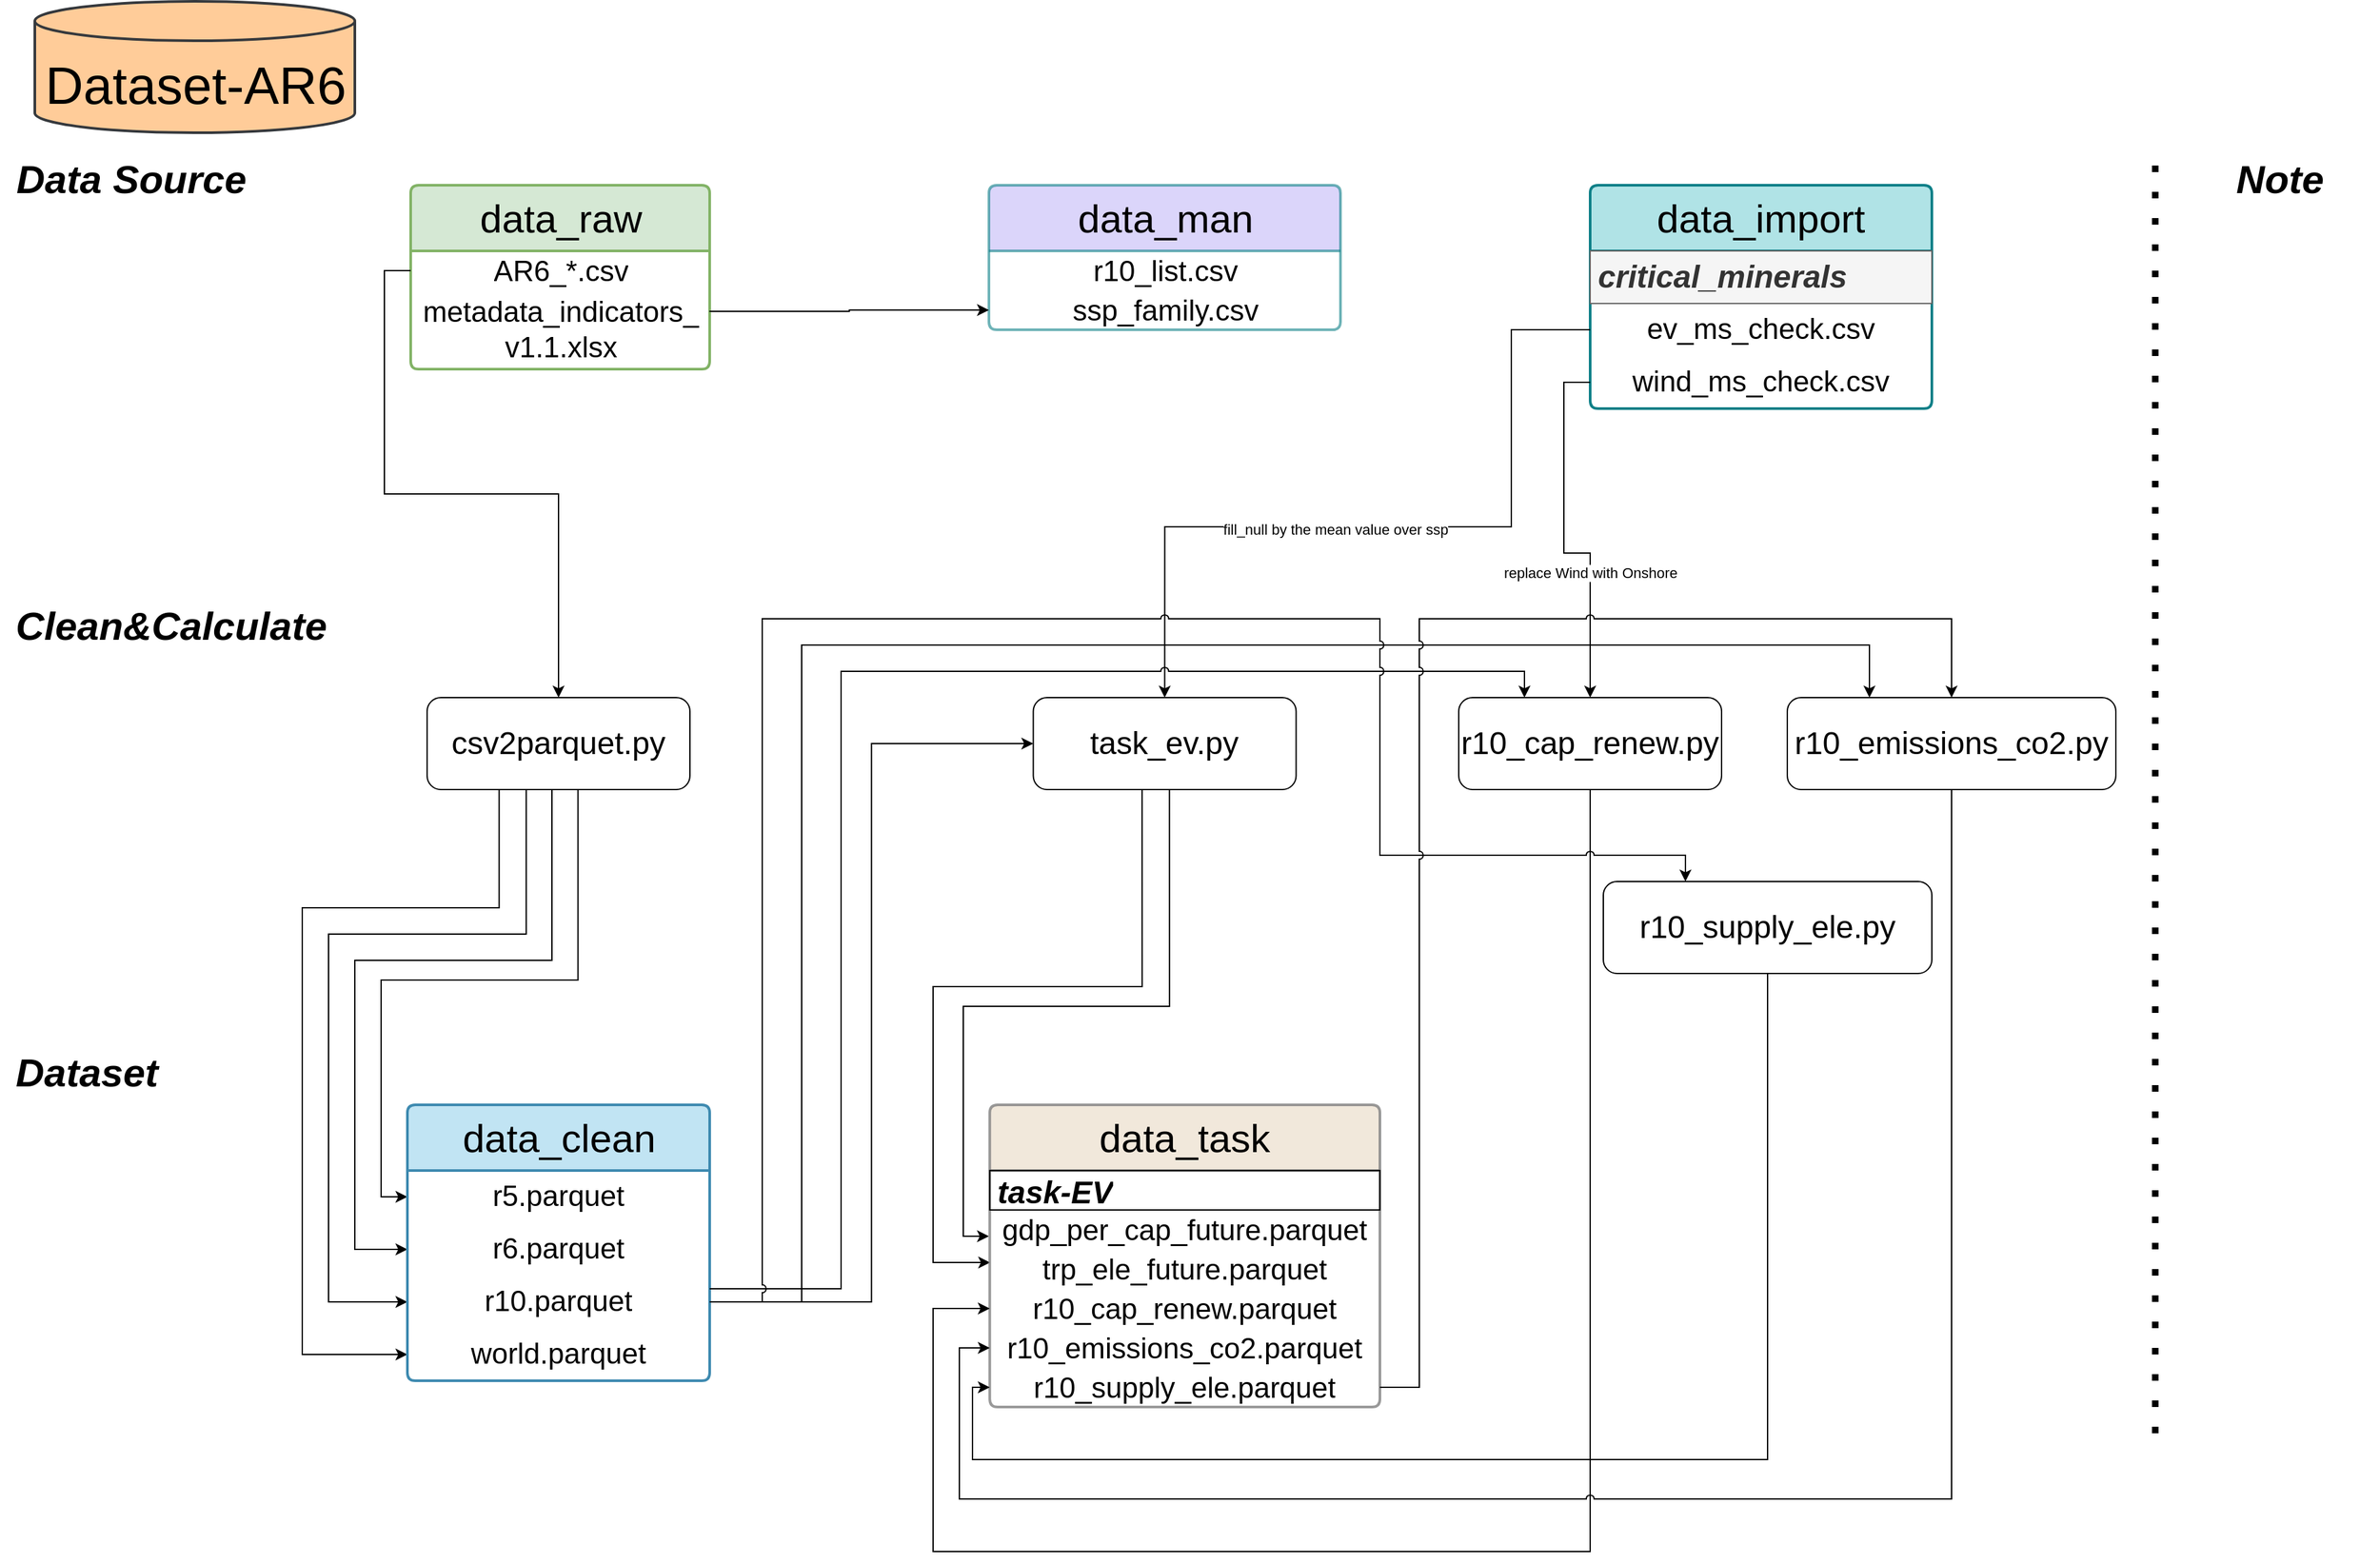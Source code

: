 <mxfile version="24.2.5" type="device">
  <diagram id="C5RBs43oDa-KdzZeNtuy" name="Page-1">
    <mxGraphModel dx="2949" dy="2783" grid="1" gridSize="10" guides="1" tooltips="1" connect="1" arrows="1" fold="1" page="1" pageScale="1" pageWidth="900" pageHeight="1600" math="0" shadow="0">
      <root>
        <mxCell id="WIyWlLk6GJQsqaUBKTNV-0" />
        <mxCell id="WIyWlLk6GJQsqaUBKTNV-1" parent="WIyWlLk6GJQsqaUBKTNV-0" />
        <mxCell id="0oKWe1tTrNoSyfwkLrH9-1" value="&lt;font style=&quot;font-size: 30px;&quot;&gt;&lt;i&gt;&lt;b&gt;Data Source&lt;/b&gt;&lt;/i&gt;&lt;/font&gt;" style="text;html=1;strokeColor=none;fillColor=none;align=center;verticalAlign=middle;whiteSpace=wrap;rounded=0;strokeWidth=10;movable=1;resizable=1;rotatable=1;deletable=1;editable=1;locked=0;connectable=1;" parent="WIyWlLk6GJQsqaUBKTNV-1" vertex="1">
          <mxGeometry x="-10" width="200" height="30" as="geometry" />
        </mxCell>
        <mxCell id="0oKWe1tTrNoSyfwkLrH9-2" value="&lt;font style=&quot;font-size: 30px;&quot;&gt;&lt;i&gt;&lt;b&gt;Dataset&lt;/b&gt;&lt;/i&gt;&lt;/font&gt;" style="text;html=1;strokeColor=none;fillColor=none;align=left;verticalAlign=middle;whiteSpace=wrap;rounded=0;strokeWidth=10;movable=1;resizable=1;rotatable=1;deletable=1;editable=1;locked=0;connectable=1;" parent="WIyWlLk6GJQsqaUBKTNV-1" vertex="1">
          <mxGeometry y="680" width="240" height="30" as="geometry" />
        </mxCell>
        <mxCell id="0oKWe1tTrNoSyfwkLrH9-3" value="&lt;font style=&quot;font-size: 30px;&quot;&gt;&lt;i&gt;&lt;b&gt;Clean&amp;amp;Calculate&lt;br&gt;&lt;/b&gt;&lt;/i&gt;&lt;/font&gt;" style="text;html=1;strokeColor=none;fillColor=none;align=left;verticalAlign=middle;whiteSpace=wrap;rounded=0;strokeWidth=10;movable=1;resizable=1;rotatable=1;deletable=1;editable=1;locked=0;connectable=1;" parent="WIyWlLk6GJQsqaUBKTNV-1" vertex="1">
          <mxGeometry y="340" width="200" height="30" as="geometry" />
        </mxCell>
        <mxCell id="l6j2kZSarTpanr10Rrqj-15" style="edgeStyle=orthogonalEdgeStyle;rounded=0;orthogonalLoop=1;jettySize=auto;html=1;exitX=0.574;exitY=0.995;exitDx=0;exitDy=0;entryX=0;entryY=0.5;entryDx=0;entryDy=0;fontFamily=Helvetica;fontSize=12;fontColor=default;fontStyle=0;exitPerimeter=0;" parent="WIyWlLk6GJQsqaUBKTNV-1" source="0oKWe1tTrNoSyfwkLrH9-20" target="l6j2kZSarTpanr10Rrqj-5" edge="1">
          <mxGeometry relative="1" as="geometry">
            <Array as="points">
              <mxPoint x="430" y="625" />
              <mxPoint x="280" y="625" />
              <mxPoint x="280" y="790" />
            </Array>
          </mxGeometry>
        </mxCell>
        <mxCell id="l6j2kZSarTpanr10Rrqj-16" style="edgeStyle=orthogonalEdgeStyle;rounded=0;orthogonalLoop=1;jettySize=auto;html=1;exitX=0.475;exitY=0.999;exitDx=0;exitDy=0;entryX=0;entryY=0.5;entryDx=0;entryDy=0;fontFamily=Helvetica;fontSize=12;fontColor=default;fontStyle=0;exitPerimeter=0;" parent="WIyWlLk6GJQsqaUBKTNV-1" source="0oKWe1tTrNoSyfwkLrH9-20" target="l6j2kZSarTpanr10Rrqj-12" edge="1">
          <mxGeometry relative="1" as="geometry">
            <Array as="points">
              <mxPoint x="410" y="610" />
              <mxPoint x="260" y="610" />
              <mxPoint x="260" y="830" />
            </Array>
          </mxGeometry>
        </mxCell>
        <mxCell id="l6j2kZSarTpanr10Rrqj-17" style="edgeStyle=orthogonalEdgeStyle;rounded=0;orthogonalLoop=1;jettySize=auto;html=1;exitX=0.377;exitY=0.999;exitDx=0;exitDy=0;entryX=0;entryY=0.5;entryDx=0;entryDy=0;fontFamily=Helvetica;fontSize=12;fontColor=default;fontStyle=0;exitPerimeter=0;" parent="WIyWlLk6GJQsqaUBKTNV-1" source="0oKWe1tTrNoSyfwkLrH9-20" target="l6j2kZSarTpanr10Rrqj-11" edge="1">
          <mxGeometry relative="1" as="geometry">
            <Array as="points">
              <mxPoint x="390" y="590" />
              <mxPoint x="240" y="590" />
              <mxPoint x="240" y="870" />
            </Array>
          </mxGeometry>
        </mxCell>
        <mxCell id="l6j2kZSarTpanr10Rrqj-18" style="edgeStyle=orthogonalEdgeStyle;rounded=0;orthogonalLoop=1;jettySize=auto;html=1;exitX=0.274;exitY=1.001;exitDx=0;exitDy=0;entryX=0;entryY=0.5;entryDx=0;entryDy=0;fontFamily=Helvetica;fontSize=12;fontColor=default;fontStyle=0;exitPerimeter=0;" parent="WIyWlLk6GJQsqaUBKTNV-1" source="0oKWe1tTrNoSyfwkLrH9-20" target="l6j2kZSarTpanr10Rrqj-10" edge="1">
          <mxGeometry relative="1" as="geometry">
            <Array as="points">
              <mxPoint x="370" y="570" />
              <mxPoint x="220" y="570" />
              <mxPoint x="220" y="910" />
            </Array>
          </mxGeometry>
        </mxCell>
        <mxCell id="0oKWe1tTrNoSyfwkLrH9-20" value="&lt;font style=&quot;font-size: 24px;&quot;&gt;csv2parquet.py&lt;/font&gt;" style="rounded=1;whiteSpace=wrap;html=1;movable=1;resizable=1;rotatable=1;deletable=1;editable=1;locked=0;connectable=1;" parent="WIyWlLk6GJQsqaUBKTNV-1" vertex="1">
          <mxGeometry x="315" y="410" width="200" height="70" as="geometry" />
        </mxCell>
        <mxCell id="l6j2kZSarTpanr10Rrqj-19" style="edgeStyle=orthogonalEdgeStyle;rounded=0;orthogonalLoop=1;jettySize=auto;html=1;exitX=0.518;exitY=0.998;exitDx=0;exitDy=0;entryX=-0.002;entryY=0.682;entryDx=0;entryDy=0;fontFamily=Helvetica;fontSize=12;fontColor=default;fontStyle=0;exitPerimeter=0;entryPerimeter=0;" parent="WIyWlLk6GJQsqaUBKTNV-1" source="0oKWe1tTrNoSyfwkLrH9-21" target="JrNvIuVscIgdc6tEjQwo-32" edge="1">
          <mxGeometry relative="1" as="geometry">
            <Array as="points">
              <mxPoint x="880" y="645" />
              <mxPoint x="723" y="645" />
              <mxPoint x="723" y="820" />
              <mxPoint x="743" y="820" />
            </Array>
          </mxGeometry>
        </mxCell>
        <mxCell id="l6j2kZSarTpanr10Rrqj-21" style="edgeStyle=orthogonalEdgeStyle;rounded=0;orthogonalLoop=1;jettySize=auto;html=1;exitX=0.414;exitY=0.988;exitDx=0;exitDy=0;entryX=0.001;entryY=0.348;entryDx=0;entryDy=0;fontFamily=Helvetica;fontSize=12;fontColor=default;fontStyle=0;exitPerimeter=0;entryPerimeter=0;" parent="WIyWlLk6GJQsqaUBKTNV-1" source="0oKWe1tTrNoSyfwkLrH9-21" target="JrNvIuVscIgdc6tEjQwo-35" edge="1">
          <mxGeometry relative="1" as="geometry">
            <Array as="points">
              <mxPoint x="859" y="630" />
              <mxPoint x="700" y="630" />
              <mxPoint x="700" y="840" />
              <mxPoint x="743" y="840" />
            </Array>
          </mxGeometry>
        </mxCell>
        <mxCell id="0oKWe1tTrNoSyfwkLrH9-21" value="&lt;font style=&quot;font-size: 24px;&quot;&gt;task_ev.py&lt;/font&gt;" style="rounded=1;whiteSpace=wrap;html=1;movable=1;resizable=1;rotatable=1;deletable=1;editable=1;locked=0;connectable=1;" parent="WIyWlLk6GJQsqaUBKTNV-1" vertex="1">
          <mxGeometry x="776.25" y="410" width="200" height="70" as="geometry" />
        </mxCell>
        <mxCell id="JrNvIuVscIgdc6tEjQwo-0" value="&lt;font style=&quot;font-size: 30px;&quot;&gt;&lt;i&gt;&lt;b&gt;Note&lt;/b&gt;&lt;/i&gt;&lt;/font&gt;" style="text;html=1;strokeColor=none;fillColor=none;align=center;verticalAlign=middle;whiteSpace=wrap;rounded=0;strokeWidth=10;movable=1;resizable=1;rotatable=1;deletable=1;editable=1;locked=0;connectable=1;" parent="WIyWlLk6GJQsqaUBKTNV-1" vertex="1">
          <mxGeometry x="1650" width="150" height="30" as="geometry" />
        </mxCell>
        <mxCell id="JrNvIuVscIgdc6tEjQwo-1" value="" style="endArrow=none;dashed=1;html=1;dashPattern=1 3;strokeWidth=5;rounded=0;movable=1;resizable=1;rotatable=1;deletable=1;editable=1;locked=0;connectable=1;" parent="WIyWlLk6GJQsqaUBKTNV-1" edge="1">
          <mxGeometry width="50" height="50" relative="1" as="geometry">
            <mxPoint x="1630" y="970" as="sourcePoint" />
            <mxPoint x="1630" as="targetPoint" />
          </mxGeometry>
        </mxCell>
        <mxCell id="JrNvIuVscIgdc6tEjQwo-7" value="&lt;span style=&quot;font-size: 30px;&quot;&gt;data_raw&lt;/span&gt;" style="swimlane;fontStyle=0;childLayout=stackLayout;horizontal=1;startSize=50;horizontalStack=0;resizeParent=1;resizeParentMax=0;resizeLast=0;collapsible=1;marginBottom=0;whiteSpace=wrap;html=1;fillColor=#d5e8d4;strokeColor=#82b366;rounded=1;align=center;fillStyle=auto;strokeWidth=2;shadow=0;dashed=0;arcSize=4;swimlaneLine=1;movable=1;resizable=1;rotatable=1;deletable=1;editable=1;locked=0;connectable=1;" parent="WIyWlLk6GJQsqaUBKTNV-1" vertex="1">
          <mxGeometry x="302.5" y="20" width="227.5" height="140" as="geometry">
            <mxRectangle x="675" y="30" width="60" height="30" as="alternateBounds" />
          </mxGeometry>
        </mxCell>
        <mxCell id="JrNvIuVscIgdc6tEjQwo-8" value="&lt;font style=&quot;font-size: 22px;&quot;&gt;AR6_*.csv&lt;/font&gt;" style="text;strokeColor=none;fillColor=none;align=center;verticalAlign=middle;spacingLeft=4;spacingRight=4;overflow=hidden;points=[[0,0.5],[1,0.5]];portConstraint=eastwest;rotatable=1;html=1;whiteSpace=wrap;movable=1;resizable=1;deletable=1;editable=1;locked=0;connectable=1;" parent="JrNvIuVscIgdc6tEjQwo-7" vertex="1">
          <mxGeometry y="50" width="227.5" height="30" as="geometry" />
        </mxCell>
        <mxCell id="Oqe_XEmxXoJDFeqlqnIJ-4" value="&lt;span style=&quot;font-size: 22px;&quot;&gt;metadata_indicators&lt;/span&gt;&lt;span style=&quot;font-size: 22px; background-color: initial;&quot;&gt;_&lt;/span&gt;&lt;div&gt;&lt;span style=&quot;font-size: 22px; background-color: initial;&quot;&gt;v1.1.xlsx&lt;/span&gt;&lt;/div&gt;" style="text;strokeColor=none;fillColor=none;align=center;verticalAlign=middle;spacingLeft=4;spacingRight=4;overflow=hidden;points=[[0,0.5],[1,0.5]];portConstraint=eastwest;rotatable=1;html=1;whiteSpace=wrap;dashed=1;movable=1;resizable=1;deletable=1;editable=1;locked=0;connectable=1;" parent="JrNvIuVscIgdc6tEjQwo-7" vertex="1">
          <mxGeometry y="80" width="227.5" height="60" as="geometry" />
        </mxCell>
        <mxCell id="JrNvIuVscIgdc6tEjQwo-17" value="&lt;span style=&quot;font-size: 30px;&quot;&gt;data_man&lt;/span&gt;" style="swimlane;fontStyle=0;childLayout=stackLayout;horizontal=1;startSize=50;horizontalStack=0;resizeParent=1;resizeParentMax=0;resizeLast=0;collapsible=1;marginBottom=0;whiteSpace=wrap;html=1;fillColor=#C4B9F7;strokeColor=#0e8088;rounded=1;align=center;fillStyle=auto;opacity=60;arcSize=4;strokeWidth=2;movable=1;resizable=1;rotatable=1;deletable=1;editable=1;locked=0;connectable=1;" parent="WIyWlLk6GJQsqaUBKTNV-1" vertex="1">
          <mxGeometry x="742.5" y="20" width="267.5" height="110" as="geometry">
            <mxRectangle x="675" y="30" width="60" height="30" as="alternateBounds" />
          </mxGeometry>
        </mxCell>
        <mxCell id="JrNvIuVscIgdc6tEjQwo-18" value="&lt;font style=&quot;font-size: 22px;&quot;&gt;r10_list.csv&lt;/font&gt;" style="text;strokeColor=none;fillColor=none;align=center;verticalAlign=middle;spacingLeft=4;spacingRight=4;overflow=hidden;points=[[0,0.5],[1,0.5]];portConstraint=eastwest;rotatable=1;whiteSpace=wrap;html=1;movable=1;resizable=1;deletable=1;editable=1;locked=0;connectable=1;" parent="JrNvIuVscIgdc6tEjQwo-17" vertex="1">
          <mxGeometry y="50" width="267.5" height="30" as="geometry" />
        </mxCell>
        <mxCell id="JrNvIuVscIgdc6tEjQwo-19" value="&lt;span style=&quot;font-size: 22px;&quot;&gt;ssp_family.csv&lt;/span&gt;" style="text;strokeColor=none;fillColor=none;align=center;verticalAlign=middle;spacingLeft=4;spacingRight=4;overflow=hidden;points=[[0,0.5],[1,0.5]];portConstraint=eastwest;rotatable=1;whiteSpace=wrap;html=1;movable=1;resizable=1;deletable=1;editable=1;locked=0;connectable=1;" parent="JrNvIuVscIgdc6tEjQwo-17" vertex="1">
          <mxGeometry y="80" width="267.5" height="30" as="geometry" />
        </mxCell>
        <mxCell id="JrNvIuVscIgdc6tEjQwo-23" value="&lt;span style=&quot;font-size: 30px;&quot;&gt;data_import&lt;/span&gt;" style="swimlane;fontStyle=0;childLayout=stackLayout;horizontal=1;startSize=50;horizontalStack=0;resizeParent=1;resizeParentMax=0;resizeLast=0;collapsible=1;marginBottom=0;whiteSpace=wrap;html=1;fillColor=#b0e3e6;strokeColor=#0e8088;rounded=1;align=center;fillStyle=auto;strokeWidth=2;shadow=0;dashed=0;arcSize=4;movable=1;resizable=1;rotatable=1;deletable=1;editable=1;locked=0;connectable=1;" parent="WIyWlLk6GJQsqaUBKTNV-1" vertex="1">
          <mxGeometry x="1200" y="20" width="260" height="170" as="geometry">
            <mxRectangle x="675" y="30" width="60" height="30" as="alternateBounds" />
          </mxGeometry>
        </mxCell>
        <mxCell id="Oqe_XEmxXoJDFeqlqnIJ-7" value="&lt;span style=&quot;font-size: 24px;&quot;&gt;&lt;b&gt;&lt;i&gt;critical_minerals&lt;/i&gt;&lt;/b&gt;&lt;/span&gt;" style="text;strokeColor=#666666;fillColor=#f5f5f5;align=left;verticalAlign=middle;spacingLeft=4;spacingRight=4;overflow=hidden;points=[[0,0.5],[1,0.5]];portConstraint=eastwest;rotatable=1;whiteSpace=wrap;html=1;fontColor=#333333;movable=1;resizable=1;deletable=1;editable=1;locked=0;connectable=1;" parent="JrNvIuVscIgdc6tEjQwo-23" vertex="1">
          <mxGeometry y="50" width="260" height="40" as="geometry" />
        </mxCell>
        <mxCell id="JrNvIuVscIgdc6tEjQwo-24" value="&lt;span style=&quot;font-size: 22px;&quot;&gt;ev_ms_check.csv&lt;/span&gt;" style="text;strokeColor=none;fillColor=none;align=center;verticalAlign=middle;spacingLeft=4;spacingRight=4;overflow=hidden;points=[[0,0.5],[1,0.5]];portConstraint=eastwest;rotatable=1;whiteSpace=wrap;html=1;movable=1;resizable=1;deletable=1;editable=1;locked=0;connectable=1;" parent="JrNvIuVscIgdc6tEjQwo-23" vertex="1">
          <mxGeometry y="90" width="260" height="40" as="geometry" />
        </mxCell>
        <mxCell id="Gre75DiJgPlvR9Xtig7I-0" value="&lt;font style=&quot;font-size: 22px;&quot;&gt;wind_ms_check.csv&lt;/font&gt;" style="text;strokeColor=none;fillColor=none;align=center;verticalAlign=middle;spacingLeft=4;spacingRight=4;overflow=hidden;points=[[0,0.5],[1,0.5]];portConstraint=eastwest;rotatable=1;whiteSpace=wrap;html=1;movable=1;resizable=1;deletable=1;editable=1;locked=0;connectable=1;" parent="JrNvIuVscIgdc6tEjQwo-23" vertex="1">
          <mxGeometry y="130" width="260" height="40" as="geometry" />
        </mxCell>
        <mxCell id="JrNvIuVscIgdc6tEjQwo-31" value="&lt;span style=&quot;font-size: 30px;&quot;&gt;data_task&lt;/span&gt;" style="swimlane;fontStyle=0;childLayout=stackLayout;horizontal=1;startSize=50;horizontalStack=0;resizeParent=1;resizeParentMax=0;resizeLast=0;collapsible=1;marginBottom=0;whiteSpace=wrap;html=1;fillColor=#eee3d3;strokeColor=#808080;rounded=1;align=center;fillStyle=auto;strokeWidth=2;shadow=0;dashed=0;arcSize=4;opacity=80;movable=1;resizable=1;rotatable=1;deletable=1;editable=1;locked=0;connectable=1;" parent="WIyWlLk6GJQsqaUBKTNV-1" vertex="1">
          <mxGeometry x="743.13" y="720" width="296.87" height="230" as="geometry">
            <mxRectangle x="675" y="30" width="60" height="30" as="alternateBounds" />
          </mxGeometry>
        </mxCell>
        <mxCell id="JrNvIuVscIgdc6tEjQwo-36" value="&lt;font style=&quot;font-size: 24px;&quot;&gt;&lt;b&gt;&lt;i&gt;task-EV&lt;/i&gt;&lt;/b&gt;&lt;/font&gt;" style="text;align=left;verticalAlign=middle;spacingLeft=4;spacingRight=4;overflow=hidden;points=[[0,0.5],[1,0.5]];portConstraint=eastwest;rotatable=1;whiteSpace=wrap;html=1;movable=1;resizable=1;deletable=1;editable=1;locked=0;connectable=1;strokeColor=default;" parent="JrNvIuVscIgdc6tEjQwo-31" vertex="1">
          <mxGeometry y="50" width="296.87" height="30" as="geometry" />
        </mxCell>
        <mxCell id="JrNvIuVscIgdc6tEjQwo-32" value="&lt;font style=&quot;font-size: 22px;&quot;&gt;gdp_per_cap_future.parquet&lt;/font&gt;" style="text;strokeColor=none;fillColor=none;align=center;verticalAlign=middle;spacingLeft=4;spacingRight=4;overflow=hidden;points=[[0,0.5],[1,0.5]];portConstraint=eastwest;rotatable=1;whiteSpace=wrap;html=1;movable=1;resizable=1;deletable=1;editable=1;locked=0;connectable=1;" parent="JrNvIuVscIgdc6tEjQwo-31" vertex="1">
          <mxGeometry y="80" width="296.87" height="30" as="geometry" />
        </mxCell>
        <mxCell id="JrNvIuVscIgdc6tEjQwo-35" value="&lt;span style=&quot;font-size: 22px;&quot;&gt;trp_ele_future.parquet&lt;/span&gt;" style="text;strokeColor=none;fillColor=none;align=center;verticalAlign=middle;spacingLeft=4;spacingRight=4;overflow=hidden;points=[[0,0.5],[1,0.5]];portConstraint=eastwest;rotatable=1;whiteSpace=wrap;html=1;movable=1;resizable=1;deletable=1;editable=1;locked=0;connectable=1;" parent="JrNvIuVscIgdc6tEjQwo-31" vertex="1">
          <mxGeometry y="110" width="296.87" height="30" as="geometry" />
        </mxCell>
        <mxCell id="Gre75DiJgPlvR9Xtig7I-3" value="&lt;font style=&quot;font-size: 22px;&quot;&gt;r10_cap_renew.parquet&lt;/font&gt;" style="text;strokeColor=none;fillColor=none;align=center;verticalAlign=middle;spacingLeft=4;spacingRight=4;overflow=hidden;points=[[0,0.5],[1,0.5]];portConstraint=eastwest;rotatable=1;whiteSpace=wrap;html=1;movable=1;resizable=1;deletable=1;editable=1;locked=0;connectable=1;" parent="JrNvIuVscIgdc6tEjQwo-31" vertex="1">
          <mxGeometry y="140" width="296.87" height="30" as="geometry" />
        </mxCell>
        <mxCell id="vCDFtPWUsNbvgMsKqto7-2" value="&lt;font style=&quot;font-size: 22px;&quot;&gt;r10_emissions_co2.parquet&lt;/font&gt;" style="text;strokeColor=none;fillColor=none;align=center;verticalAlign=middle;spacingLeft=4;spacingRight=4;overflow=hidden;points=[[0,0.5],[1,0.5]];portConstraint=eastwest;rotatable=1;whiteSpace=wrap;html=1;movable=1;resizable=1;deletable=1;editable=1;locked=0;connectable=1;" parent="JrNvIuVscIgdc6tEjQwo-31" vertex="1">
          <mxGeometry y="170" width="296.87" height="30" as="geometry" />
        </mxCell>
        <mxCell id="_KVM4wJjWl5wB7tFfBGT-2" value="&lt;font style=&quot;font-size: 22px;&quot;&gt;r10_supply_ele.parquet&lt;/font&gt;" style="text;strokeColor=none;fillColor=none;align=center;verticalAlign=middle;spacingLeft=4;spacingRight=4;overflow=hidden;points=[[0,0.5],[1,0.5]];portConstraint=eastwest;rotatable=1;whiteSpace=wrap;html=1;movable=1;resizable=1;deletable=1;editable=1;locked=0;connectable=1;" vertex="1" parent="JrNvIuVscIgdc6tEjQwo-31">
          <mxGeometry y="200" width="296.87" height="30" as="geometry" />
        </mxCell>
        <mxCell id="JrNvIuVscIgdc6tEjQwo-37" style="edgeStyle=orthogonalEdgeStyle;rounded=0;orthogonalLoop=1;jettySize=auto;html=1;exitX=1;exitY=0.5;exitDx=0;exitDy=0;entryX=0;entryY=0.5;entryDx=0;entryDy=0;" parent="WIyWlLk6GJQsqaUBKTNV-1" target="JrNvIuVscIgdc6tEjQwo-36" edge="1">
          <mxGeometry relative="1" as="geometry" />
        </mxCell>
        <mxCell id="Oqe_XEmxXoJDFeqlqnIJ-5" style="edgeStyle=orthogonalEdgeStyle;rounded=0;orthogonalLoop=1;jettySize=auto;html=1;exitX=0.999;exitY=0.267;exitDx=0;exitDy=0;entryX=0;entryY=0.5;entryDx=0;entryDy=0;movable=1;resizable=1;rotatable=1;deletable=1;editable=1;locked=0;connectable=1;exitPerimeter=0;" parent="WIyWlLk6GJQsqaUBKTNV-1" source="Oqe_XEmxXoJDFeqlqnIJ-4" target="JrNvIuVscIgdc6tEjQwo-19" edge="1">
          <mxGeometry relative="1" as="geometry" />
        </mxCell>
        <mxCell id="Oqe_XEmxXoJDFeqlqnIJ-31" value="&lt;span style=&quot;font-size: 40px; text-wrap: nowrap;&quot;&gt;Dataset-AR6&lt;/span&gt;" style="shape=cylinder3;whiteSpace=wrap;html=1;boundedLbl=1;backgroundOutline=1;size=15;fillColor=#ffcc99;strokeColor=#36393d;strokeWidth=2;perimeterSpacing=0;shadow=0;movable=1;resizable=1;rotatable=1;deletable=1;editable=1;locked=0;connectable=1;" parent="WIyWlLk6GJQsqaUBKTNV-1" vertex="1">
          <mxGeometry x="16.5" y="-120" width="243.5" height="100" as="geometry" />
        </mxCell>
        <mxCell id="l6j2kZSarTpanr10Rrqj-4" value="&lt;font style=&quot;font-size: 30px;&quot;&gt;data_clean&lt;/font&gt;" style="swimlane;fontStyle=0;childLayout=stackLayout;horizontal=1;startSize=50;fillColor=#c1e4f3;horizontalStack=0;resizeParent=1;resizeParentMax=0;resizeLast=0;collapsible=1;marginBottom=0;html=1;rounded=1;strokeColor=#3e8ab0;strokeWidth=2;arcSize=4;" parent="WIyWlLk6GJQsqaUBKTNV-1" vertex="1">
          <mxGeometry x="300" y="720" width="230" height="210" as="geometry" />
        </mxCell>
        <mxCell id="l6j2kZSarTpanr10Rrqj-5" value="&lt;font style=&quot;font-size: 22px;&quot;&gt;r5.parquet&lt;/font&gt;" style="text;strokeColor=none;fillColor=none;align=center;verticalAlign=top;spacingLeft=4;spacingRight=4;overflow=hidden;rotatable=0;points=[[0,0.5],[1,0.5]];portConstraint=eastwest;whiteSpace=wrap;html=1;" parent="l6j2kZSarTpanr10Rrqj-4" vertex="1">
          <mxGeometry y="50" width="230" height="40" as="geometry" />
        </mxCell>
        <mxCell id="l6j2kZSarTpanr10Rrqj-12" value="r6.parquet" style="text;strokeColor=none;fillColor=none;align=center;verticalAlign=top;spacingLeft=4;spacingRight=4;overflow=hidden;rotatable=0;points=[[0,0.5],[1,0.5]];portConstraint=eastwest;whiteSpace=wrap;html=1;fontSize=22;" parent="l6j2kZSarTpanr10Rrqj-4" vertex="1">
          <mxGeometry y="90" width="230" height="40" as="geometry" />
        </mxCell>
        <mxCell id="l6j2kZSarTpanr10Rrqj-11" value="r10.parquet" style="text;strokeColor=none;fillColor=none;align=center;verticalAlign=top;spacingLeft=4;spacingRight=4;overflow=hidden;rotatable=0;points=[[0,0.5],[1,0.5]];portConstraint=eastwest;whiteSpace=wrap;html=1;fontSize=22;" parent="l6j2kZSarTpanr10Rrqj-4" vertex="1">
          <mxGeometry y="130" width="230" height="40" as="geometry" />
        </mxCell>
        <mxCell id="l6j2kZSarTpanr10Rrqj-10" value="world.parquet" style="text;strokeColor=none;fillColor=none;align=center;verticalAlign=top;spacingLeft=4;spacingRight=4;overflow=hidden;rotatable=0;points=[[0,0.5],[1,0.5]];portConstraint=eastwest;whiteSpace=wrap;html=1;fontSize=22;" parent="l6j2kZSarTpanr10Rrqj-4" vertex="1">
          <mxGeometry y="170" width="230" height="40" as="geometry" />
        </mxCell>
        <mxCell id="l6j2kZSarTpanr10Rrqj-14" style="edgeStyle=orthogonalEdgeStyle;rounded=0;orthogonalLoop=1;jettySize=auto;html=1;exitX=0;exitY=0.5;exitDx=0;exitDy=0;entryX=0.5;entryY=0;entryDx=0;entryDy=0;fontFamily=Helvetica;fontSize=12;fontColor=default;fontStyle=0;" parent="WIyWlLk6GJQsqaUBKTNV-1" source="JrNvIuVscIgdc6tEjQwo-8" target="0oKWe1tTrNoSyfwkLrH9-20" edge="1">
          <mxGeometry relative="1" as="geometry" />
        </mxCell>
        <mxCell id="l6j2kZSarTpanr10Rrqj-20" style="edgeStyle=orthogonalEdgeStyle;rounded=0;orthogonalLoop=1;jettySize=auto;html=1;exitX=1;exitY=0.5;exitDx=0;exitDy=0;entryX=0;entryY=0.5;entryDx=0;entryDy=0;fontFamily=Helvetica;fontSize=12;fontColor=default;fontStyle=0;" parent="WIyWlLk6GJQsqaUBKTNV-1" source="l6j2kZSarTpanr10Rrqj-11" target="0oKWe1tTrNoSyfwkLrH9-21" edge="1">
          <mxGeometry relative="1" as="geometry" />
        </mxCell>
        <mxCell id="ruidRaE3oW5yujKJYkYS-0" style="edgeStyle=orthogonalEdgeStyle;rounded=0;orthogonalLoop=1;jettySize=auto;html=1;exitX=0;exitY=0.5;exitDx=0;exitDy=0;entryX=0.5;entryY=0;entryDx=0;entryDy=0;" parent="WIyWlLk6GJQsqaUBKTNV-1" source="JrNvIuVscIgdc6tEjQwo-24" target="0oKWe1tTrNoSyfwkLrH9-21" edge="1">
          <mxGeometry relative="1" as="geometry">
            <Array as="points">
              <mxPoint x="1140" y="130" />
              <mxPoint x="1140" y="280" />
              <mxPoint x="876" y="280" />
            </Array>
          </mxGeometry>
        </mxCell>
        <mxCell id="rE_tgcfwb1M8M-m-agnx-0" value="fill_null by the mean value over ssp" style="edgeLabel;html=1;align=center;verticalAlign=middle;resizable=0;points=[];" parent="ruidRaE3oW5yujKJYkYS-0" vertex="1" connectable="0">
          <mxGeometry x="0.245" y="2" relative="1" as="geometry">
            <mxPoint x="32" as="offset" />
          </mxGeometry>
        </mxCell>
        <mxCell id="Gre75DiJgPlvR9Xtig7I-4" style="edgeStyle=orthogonalEdgeStyle;rounded=0;orthogonalLoop=1;jettySize=auto;html=1;exitX=0.5;exitY=1;exitDx=0;exitDy=0;entryX=0;entryY=0.5;entryDx=0;entryDy=0;" parent="WIyWlLk6GJQsqaUBKTNV-1" source="Gre75DiJgPlvR9Xtig7I-2" target="Gre75DiJgPlvR9Xtig7I-3" edge="1">
          <mxGeometry relative="1" as="geometry">
            <Array as="points">
              <mxPoint x="1200" y="1060" />
              <mxPoint x="700" y="1060" />
              <mxPoint x="700" y="875" />
            </Array>
          </mxGeometry>
        </mxCell>
        <mxCell id="Gre75DiJgPlvR9Xtig7I-2" value="&lt;font style=&quot;font-size: 24px;&quot;&gt;r10_cap_renew.py&lt;/font&gt;" style="rounded=1;whiteSpace=wrap;html=1;movable=1;resizable=1;rotatable=1;deletable=1;editable=1;locked=0;connectable=1;" parent="WIyWlLk6GJQsqaUBKTNV-1" vertex="1">
          <mxGeometry x="1100" y="410" width="200" height="70" as="geometry" />
        </mxCell>
        <mxCell id="Gre75DiJgPlvR9Xtig7I-1" style="edgeStyle=orthogonalEdgeStyle;rounded=0;orthogonalLoop=1;jettySize=auto;html=1;exitX=0;exitY=0.5;exitDx=0;exitDy=0;entryX=0.5;entryY=0;entryDx=0;entryDy=0;" parent="WIyWlLk6GJQsqaUBKTNV-1" source="Gre75DiJgPlvR9Xtig7I-0" target="Gre75DiJgPlvR9Xtig7I-2" edge="1">
          <mxGeometry relative="1" as="geometry">
            <mxPoint x="1170" y="430" as="targetPoint" />
          </mxGeometry>
        </mxCell>
        <mxCell id="Gre75DiJgPlvR9Xtig7I-6" value="replace Wind with Onshore" style="edgeLabel;html=1;align=center;verticalAlign=middle;resizable=0;points=[];" parent="Gre75DiJgPlvR9Xtig7I-1" vertex="1" connectable="0">
          <mxGeometry x="0.329" relative="1" as="geometry">
            <mxPoint y="-1" as="offset" />
          </mxGeometry>
        </mxCell>
        <mxCell id="Gre75DiJgPlvR9Xtig7I-5" style="edgeStyle=orthogonalEdgeStyle;rounded=0;orthogonalLoop=1;jettySize=auto;html=1;entryX=0.25;entryY=0;entryDx=0;entryDy=0;jumpStyle=arc;" parent="WIyWlLk6GJQsqaUBKTNV-1" target="Gre75DiJgPlvR9Xtig7I-2" edge="1">
          <mxGeometry relative="1" as="geometry">
            <mxPoint x="530" y="860" as="sourcePoint" />
            <Array as="points">
              <mxPoint x="530" y="860" />
              <mxPoint x="630" y="860" />
              <mxPoint x="630" y="390" />
              <mxPoint x="1150" y="390" />
            </Array>
          </mxGeometry>
        </mxCell>
        <mxCell id="vCDFtPWUsNbvgMsKqto7-3" style="edgeStyle=orthogonalEdgeStyle;rounded=0;orthogonalLoop=1;jettySize=auto;html=1;exitX=0.5;exitY=1;exitDx=0;exitDy=0;entryX=0;entryY=0.5;entryDx=0;entryDy=0;jumpStyle=arc;" parent="WIyWlLk6GJQsqaUBKTNV-1" source="vCDFtPWUsNbvgMsKqto7-0" target="vCDFtPWUsNbvgMsKqto7-2" edge="1">
          <mxGeometry relative="1" as="geometry">
            <Array as="points">
              <mxPoint x="1475" y="1020" />
              <mxPoint x="720" y="1020" />
              <mxPoint x="720" y="905" />
            </Array>
          </mxGeometry>
        </mxCell>
        <mxCell id="vCDFtPWUsNbvgMsKqto7-0" value="&lt;font style=&quot;font-size: 24px;&quot;&gt;r10_emissions_co2.py&lt;/font&gt;" style="rounded=1;whiteSpace=wrap;html=1;movable=1;resizable=1;rotatable=1;deletable=1;editable=1;locked=0;connectable=1;" parent="WIyWlLk6GJQsqaUBKTNV-1" vertex="1">
          <mxGeometry x="1350" y="410" width="250" height="70" as="geometry" />
        </mxCell>
        <mxCell id="vCDFtPWUsNbvgMsKqto7-1" style="edgeStyle=orthogonalEdgeStyle;rounded=0;orthogonalLoop=1;jettySize=auto;html=1;exitX=1;exitY=0.5;exitDx=0;exitDy=0;entryX=0.25;entryY=0;entryDx=0;entryDy=0;" parent="WIyWlLk6GJQsqaUBKTNV-1" source="l6j2kZSarTpanr10Rrqj-11" target="vCDFtPWUsNbvgMsKqto7-0" edge="1">
          <mxGeometry relative="1" as="geometry">
            <mxPoint x="640.0" y="630" as="targetPoint" />
            <Array as="points">
              <mxPoint x="600" y="870" />
              <mxPoint x="600" y="370" />
              <mxPoint x="1413" y="370" />
            </Array>
          </mxGeometry>
        </mxCell>
        <mxCell id="_KVM4wJjWl5wB7tFfBGT-3" style="edgeStyle=orthogonalEdgeStyle;rounded=0;orthogonalLoop=1;jettySize=auto;html=1;exitX=0.5;exitY=1;exitDx=0;exitDy=0;entryX=0;entryY=0.5;entryDx=0;entryDy=0;" edge="1" parent="WIyWlLk6GJQsqaUBKTNV-1" source="_KVM4wJjWl5wB7tFfBGT-0" target="_KVM4wJjWl5wB7tFfBGT-2">
          <mxGeometry relative="1" as="geometry">
            <Array as="points">
              <mxPoint x="1335" y="990" />
              <mxPoint x="730" y="990" />
              <mxPoint x="730" y="935" />
            </Array>
          </mxGeometry>
        </mxCell>
        <mxCell id="_KVM4wJjWl5wB7tFfBGT-0" value="&lt;font style=&quot;font-size: 24px;&quot;&gt;r10_supply_ele.py&lt;/font&gt;" style="rounded=1;whiteSpace=wrap;html=1;movable=1;resizable=1;rotatable=1;deletable=1;editable=1;locked=0;connectable=1;" vertex="1" parent="WIyWlLk6GJQsqaUBKTNV-1">
          <mxGeometry x="1210" y="550" width="250" height="70" as="geometry" />
        </mxCell>
        <mxCell id="_KVM4wJjWl5wB7tFfBGT-1" style="edgeStyle=orthogonalEdgeStyle;rounded=0;orthogonalLoop=1;jettySize=auto;html=1;exitX=1;exitY=0.5;exitDx=0;exitDy=0;entryX=0.25;entryY=0;entryDx=0;entryDy=0;jumpStyle=arc;" edge="1" parent="WIyWlLk6GJQsqaUBKTNV-1" source="l6j2kZSarTpanr10Rrqj-11" target="_KVM4wJjWl5wB7tFfBGT-0">
          <mxGeometry relative="1" as="geometry">
            <Array as="points">
              <mxPoint x="570" y="870" />
              <mxPoint x="570" y="350" />
              <mxPoint x="1040" y="350" />
              <mxPoint x="1040" y="530" />
              <mxPoint x="1272" y="530" />
            </Array>
          </mxGeometry>
        </mxCell>
        <mxCell id="_KVM4wJjWl5wB7tFfBGT-4" style="edgeStyle=orthogonalEdgeStyle;rounded=0;orthogonalLoop=1;jettySize=auto;html=1;exitX=1;exitY=0.5;exitDx=0;exitDy=0;entryX=0.5;entryY=0;entryDx=0;entryDy=0;jumpStyle=arc;" edge="1" parent="WIyWlLk6GJQsqaUBKTNV-1" source="_KVM4wJjWl5wB7tFfBGT-2" target="vCDFtPWUsNbvgMsKqto7-0">
          <mxGeometry relative="1" as="geometry">
            <Array as="points">
              <mxPoint x="1070" y="935" />
              <mxPoint x="1070" y="350" />
              <mxPoint x="1475" y="350" />
            </Array>
          </mxGeometry>
        </mxCell>
      </root>
    </mxGraphModel>
  </diagram>
</mxfile>
